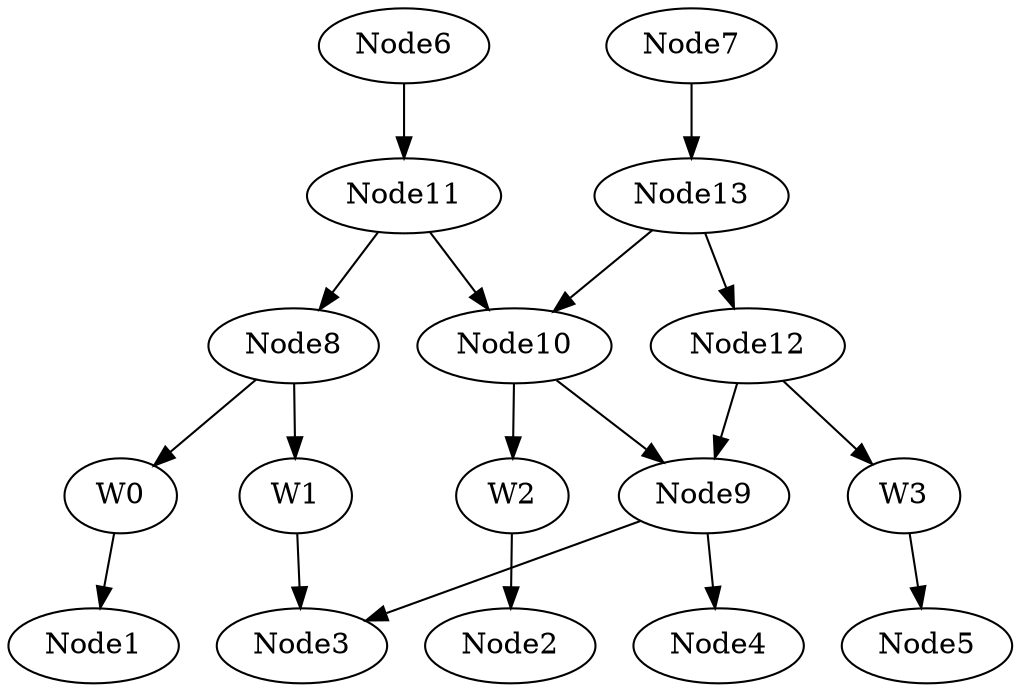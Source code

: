 strict digraph "network" {
Node6;
Node11;
Node7;
Node13;
Node8;
Node1;
Node3;
Node9;
Node4;
Node10;
Node2;
Node12;
Node5;
W0;
W1;
W2;
W3;
Node6 -> Node11  [style=solid];
Node11 -> Node8  [style=solid];
Node11 -> Node10  [style=solid];
Node7 -> Node13  [style=solid];
Node13 -> Node10  [style=solid];
Node13 -> Node12  [style=solid];
Node8 -> W0;
Node8 -> W1;
Node9 -> Node3  [style=solid];
Node9 -> Node4  [style=solid];
Node10 -> Node9  [style=solid];
Node10 -> W2;
Node12 -> Node9  [style=solid];
Node12 -> W3;
W0 -> Node1;
W1 -> Node3;
W2 -> Node2;
W3 -> Node5;
}
